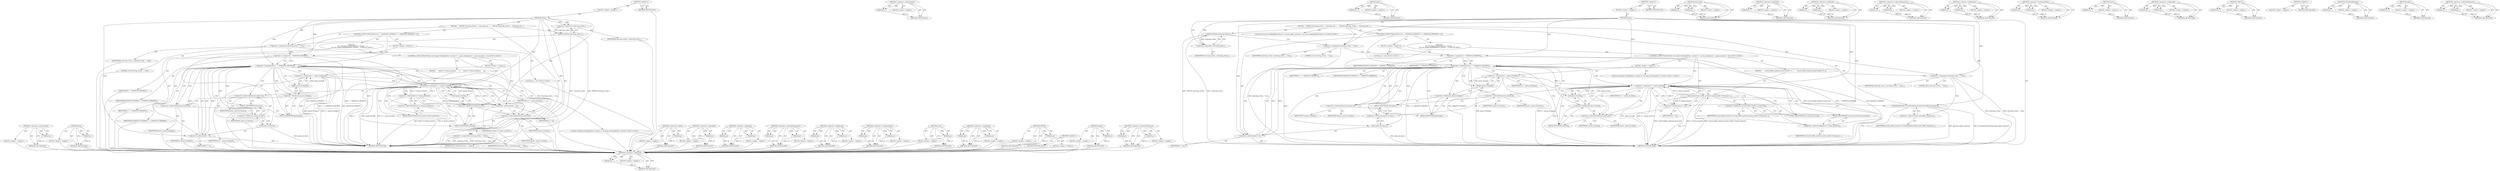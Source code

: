 digraph "&lt;operator&gt;.indirectFieldAccess" {
vulnerable_102 [label=<(METHOD,&lt;operator&gt;.preIncrement)>];
vulnerable_103 [label=<(PARAM,p1)>];
vulnerable_104 [label=<(BLOCK,&lt;empty&gt;,&lt;empty&gt;)>];
vulnerable_105 [label=<(METHOD_RETURN,ANY)>];
vulnerable_125 [label=<(METHOD,end)>];
vulnerable_126 [label=<(PARAM,p1)>];
vulnerable_127 [label=<(BLOCK,&lt;empty&gt;,&lt;empty&gt;)>];
vulnerable_128 [label=<(METHOD_RETURN,ANY)>];
vulnerable_6 [label=<(METHOD,&lt;global&gt;)<SUB>1</SUB>>];
vulnerable_7 [label=<(BLOCK,&lt;empty&gt;,&lt;empty&gt;)<SUB>1</SUB>>];
vulnerable_8 [label=<(METHOD,Clear)<SUB>1</SUB>>];
vulnerable_9 [label=<(BLOCK,{
   CHECK(!removing_writes_);
   removing_writ...,{
   CHECK(!removing_writes_);
   removing_writ...)<SUB>1</SUB>>];
vulnerable_10 [label=<(CHECK,CHECK(!removing_writes_))<SUB>2</SUB>>];
vulnerable_11 [label=<(&lt;operator&gt;.logicalNot,!removing_writes_)<SUB>2</SUB>>];
vulnerable_12 [label=<(IDENTIFIER,removing_writes_,!removing_writes_)<SUB>2</SUB>>];
vulnerable_13 [label=<(&lt;operator&gt;.assignment,removing_writes_ = true)<SUB>3</SUB>>];
vulnerable_14 [label=<(IDENTIFIER,removing_writes_,removing_writes_ = true)<SUB>3</SUB>>];
vulnerable_15 [label=<(LITERAL,true,removing_writes_ = true)<SUB>3</SUB>>];
vulnerable_16 [label=<(CONTROL_STRUCTURE,FOR,for (int i = MINIMUM_PRIORITY;i &lt;= MAXIMUM_PRIORITY;++i))<SUB>4</SUB>>];
vulnerable_17 [label=<(BLOCK,&lt;empty&gt;,&lt;empty&gt;)<SUB>4</SUB>>];
vulnerable_18 [label="<(LOCAL,int i: int)<SUB>4</SUB>>"];
vulnerable_19 [label=<(&lt;operator&gt;.assignment,i = MINIMUM_PRIORITY)<SUB>4</SUB>>];
vulnerable_20 [label=<(IDENTIFIER,i,i = MINIMUM_PRIORITY)<SUB>4</SUB>>];
vulnerable_21 [label=<(IDENTIFIER,MINIMUM_PRIORITY,i = MINIMUM_PRIORITY)<SUB>4</SUB>>];
vulnerable_22 [label=<(&lt;operator&gt;.lessEqualsThan,i &lt;= MAXIMUM_PRIORITY)<SUB>4</SUB>>];
vulnerable_23 [label=<(IDENTIFIER,i,i &lt;= MAXIMUM_PRIORITY)<SUB>4</SUB>>];
vulnerable_24 [label=<(IDENTIFIER,MAXIMUM_PRIORITY,i &lt;= MAXIMUM_PRIORITY)<SUB>4</SUB>>];
vulnerable_25 [label=<(&lt;operator&gt;.preIncrement,++i)<SUB>4</SUB>>];
vulnerable_26 [label=<(IDENTIFIER,i,++i)<SUB>4</SUB>>];
vulnerable_27 [label="<(BLOCK,{
     for (std::deque&lt;PendingWrite&gt;::iterator ...,{
     for (std::deque&lt;PendingWrite&gt;::iterator ...)<SUB>4</SUB>>"];
vulnerable_28 [label="<(CONTROL_STRUCTURE,FOR,for (std::deque&lt;PendingWrite&gt;::iterator it = queue_[i].begin();it != queue_[i].end();++it))<SUB>5</SUB>>"];
vulnerable_29 [label=<(BLOCK,&lt;empty&gt;,&lt;empty&gt;)<SUB>5</SUB>>];
vulnerable_30 [label="<(LOCAL,std.deque&lt;PendingWrite&gt;.iterator it: std.deque&lt;PendingWrite&gt;.iterator)<SUB>5</SUB>>"];
vulnerable_31 [label=<(&lt;operator&gt;.assignment,it = queue_[i].begin())<SUB>5</SUB>>];
vulnerable_32 [label=<(IDENTIFIER,it,it = queue_[i].begin())<SUB>5</SUB>>];
vulnerable_33 [label=<(begin,queue_[i].begin())<SUB>5</SUB>>];
vulnerable_34 [label=<(&lt;operator&gt;.fieldAccess,queue_[i].begin)<SUB>5</SUB>>];
vulnerable_35 [label=<(&lt;operator&gt;.indirectIndexAccess,queue_[i])<SUB>5</SUB>>];
vulnerable_36 [label=<(IDENTIFIER,queue_,queue_[i].begin())<SUB>5</SUB>>];
vulnerable_37 [label=<(IDENTIFIER,i,queue_[i].begin())<SUB>5</SUB>>];
vulnerable_38 [label=<(FIELD_IDENTIFIER,begin,begin)<SUB>5</SUB>>];
vulnerable_39 [label=<(&lt;operator&gt;.notEquals,it != queue_[i].end())<SUB>6</SUB>>];
vulnerable_40 [label=<(IDENTIFIER,it,it != queue_[i].end())<SUB>6</SUB>>];
vulnerable_41 [label=<(end,queue_[i].end())<SUB>6</SUB>>];
vulnerable_42 [label=<(&lt;operator&gt;.fieldAccess,queue_[i].end)<SUB>6</SUB>>];
vulnerable_43 [label=<(&lt;operator&gt;.indirectIndexAccess,queue_[i])<SUB>6</SUB>>];
vulnerable_44 [label=<(IDENTIFIER,queue_,queue_[i].end())<SUB>6</SUB>>];
vulnerable_45 [label=<(IDENTIFIER,i,queue_[i].end())<SUB>6</SUB>>];
vulnerable_46 [label=<(FIELD_IDENTIFIER,end,end)<SUB>6</SUB>>];
vulnerable_47 [label=<(&lt;operator&gt;.preIncrement,++it)<SUB>6</SUB>>];
vulnerable_48 [label=<(IDENTIFIER,it,++it)<SUB>6</SUB>>];
vulnerable_49 [label=<(BLOCK,{
      delete it-&gt;frame_producer;
     },{
      delete it-&gt;frame_producer;
     })<SUB>6</SUB>>];
vulnerable_50 [label=<(&lt;operator&gt;.delete,delete it-&gt;frame_producer)<SUB>7</SUB>>];
vulnerable_51 [label=<(&lt;operator&gt;.indirectFieldAccess,it-&gt;frame_producer)<SUB>7</SUB>>];
vulnerable_52 [label=<(IDENTIFIER,it,delete it-&gt;frame_producer)<SUB>7</SUB>>];
vulnerable_53 [label=<(FIELD_IDENTIFIER,frame_producer,frame_producer)<SUB>7</SUB>>];
vulnerable_54 [label=<(clear,queue_[i].clear())<SUB>9</SUB>>];
vulnerable_55 [label=<(&lt;operator&gt;.fieldAccess,queue_[i].clear)<SUB>9</SUB>>];
vulnerable_56 [label=<(&lt;operator&gt;.indirectIndexAccess,queue_[i])<SUB>9</SUB>>];
vulnerable_57 [label=<(IDENTIFIER,queue_,queue_[i].clear())<SUB>9</SUB>>];
vulnerable_58 [label=<(IDENTIFIER,i,queue_[i].clear())<SUB>9</SUB>>];
vulnerable_59 [label=<(FIELD_IDENTIFIER,clear,clear)<SUB>9</SUB>>];
vulnerable_60 [label=<(&lt;operator&gt;.assignment,removing_writes_ = false)<SUB>11</SUB>>];
vulnerable_61 [label=<(IDENTIFIER,removing_writes_,removing_writes_ = false)<SUB>11</SUB>>];
vulnerable_62 [label=<(LITERAL,false,removing_writes_ = false)<SUB>11</SUB>>];
vulnerable_63 [label=<(METHOD_RETURN,void)<SUB>1</SUB>>];
vulnerable_65 [label=<(METHOD_RETURN,ANY)<SUB>1</SUB>>];
vulnerable_129 [label=<(METHOD,&lt;operator&gt;.delete)>];
vulnerable_130 [label=<(PARAM,p1)>];
vulnerable_131 [label=<(BLOCK,&lt;empty&gt;,&lt;empty&gt;)>];
vulnerable_132 [label=<(METHOD_RETURN,ANY)>];
vulnerable_88 [label=<(METHOD,&lt;operator&gt;.logicalNot)>];
vulnerable_89 [label=<(PARAM,p1)>];
vulnerable_90 [label=<(BLOCK,&lt;empty&gt;,&lt;empty&gt;)>];
vulnerable_91 [label=<(METHOD_RETURN,ANY)>];
vulnerable_120 [label=<(METHOD,&lt;operator&gt;.notEquals)>];
vulnerable_121 [label=<(PARAM,p1)>];
vulnerable_122 [label=<(PARAM,p2)>];
vulnerable_123 [label=<(BLOCK,&lt;empty&gt;,&lt;empty&gt;)>];
vulnerable_124 [label=<(METHOD_RETURN,ANY)>];
vulnerable_115 [label=<(METHOD,&lt;operator&gt;.indirectIndexAccess)>];
vulnerable_116 [label=<(PARAM,p1)>];
vulnerable_117 [label=<(PARAM,p2)>];
vulnerable_118 [label=<(BLOCK,&lt;empty&gt;,&lt;empty&gt;)>];
vulnerable_119 [label=<(METHOD_RETURN,ANY)>];
vulnerable_110 [label=<(METHOD,&lt;operator&gt;.fieldAccess)>];
vulnerable_111 [label=<(PARAM,p1)>];
vulnerable_112 [label=<(PARAM,p2)>];
vulnerable_113 [label=<(BLOCK,&lt;empty&gt;,&lt;empty&gt;)>];
vulnerable_114 [label=<(METHOD_RETURN,ANY)>];
vulnerable_97 [label=<(METHOD,&lt;operator&gt;.lessEqualsThan)>];
vulnerable_98 [label=<(PARAM,p1)>];
vulnerable_99 [label=<(PARAM,p2)>];
vulnerable_100 [label=<(BLOCK,&lt;empty&gt;,&lt;empty&gt;)>];
vulnerable_101 [label=<(METHOD_RETURN,ANY)>];
vulnerable_138 [label=<(METHOD,clear)>];
vulnerable_139 [label=<(PARAM,p1)>];
vulnerable_140 [label=<(BLOCK,&lt;empty&gt;,&lt;empty&gt;)>];
vulnerable_141 [label=<(METHOD_RETURN,ANY)>];
vulnerable_92 [label=<(METHOD,&lt;operator&gt;.assignment)>];
vulnerable_93 [label=<(PARAM,p1)>];
vulnerable_94 [label=<(PARAM,p2)>];
vulnerable_95 [label=<(BLOCK,&lt;empty&gt;,&lt;empty&gt;)>];
vulnerable_96 [label=<(METHOD_RETURN,ANY)>];
vulnerable_84 [label=<(METHOD,CHECK)>];
vulnerable_85 [label=<(PARAM,p1)>];
vulnerable_86 [label=<(BLOCK,&lt;empty&gt;,&lt;empty&gt;)>];
vulnerable_87 [label=<(METHOD_RETURN,ANY)>];
vulnerable_78 [label=<(METHOD,&lt;global&gt;)<SUB>1</SUB>>];
vulnerable_79 [label=<(BLOCK,&lt;empty&gt;,&lt;empty&gt;)>];
vulnerable_80 [label=<(METHOD_RETURN,ANY)>];
vulnerable_106 [label=<(METHOD,begin)>];
vulnerable_107 [label=<(PARAM,p1)>];
vulnerable_108 [label=<(BLOCK,&lt;empty&gt;,&lt;empty&gt;)>];
vulnerable_109 [label=<(METHOD_RETURN,ANY)>];
vulnerable_133 [label=<(METHOD,&lt;operator&gt;.indirectFieldAccess)>];
vulnerable_134 [label=<(PARAM,p1)>];
vulnerable_135 [label=<(PARAM,p2)>];
vulnerable_136 [label=<(BLOCK,&lt;empty&gt;,&lt;empty&gt;)>];
vulnerable_137 [label=<(METHOD_RETURN,ANY)>];
fixed_156 [label=<(METHOD,&lt;operator&gt;.addressOf)>];
fixed_157 [label=<(PARAM,p1)>];
fixed_158 [label=<(BLOCK,&lt;empty&gt;,&lt;empty&gt;)>];
fixed_159 [label=<(METHOD_RETURN,ANY)>];
fixed_111 [label=<(METHOD,&lt;operator&gt;.preIncrement)>];
fixed_112 [label=<(PARAM,p1)>];
fixed_113 [label=<(BLOCK,&lt;empty&gt;,&lt;empty&gt;)>];
fixed_114 [label=<(METHOD_RETURN,ANY)>];
fixed_134 [label=<(METHOD,end)>];
fixed_135 [label=<(PARAM,p1)>];
fixed_136 [label=<(BLOCK,&lt;empty&gt;,&lt;empty&gt;)>];
fixed_137 [label=<(METHOD_RETURN,ANY)>];
fixed_6 [label=<(METHOD,&lt;global&gt;)<SUB>1</SUB>>];
fixed_7 [label=<(BLOCK,&lt;empty&gt;,&lt;empty&gt;)<SUB>1</SUB>>];
fixed_8 [label=<(METHOD,Clear)<SUB>1</SUB>>];
fixed_9 [label=<(BLOCK,{
   CHECK(!removing_writes_);
   removing_writ...,{
   CHECK(!removing_writes_);
   removing_writ...)<SUB>1</SUB>>];
fixed_10 [label=<(CHECK,CHECK(!removing_writes_))<SUB>2</SUB>>];
fixed_11 [label=<(&lt;operator&gt;.logicalNot,!removing_writes_)<SUB>2</SUB>>];
fixed_12 [label=<(IDENTIFIER,removing_writes_,!removing_writes_)<SUB>2</SUB>>];
fixed_13 [label=<(&lt;operator&gt;.assignment,removing_writes_ = true)<SUB>3</SUB>>];
fixed_14 [label=<(IDENTIFIER,removing_writes_,removing_writes_ = true)<SUB>3</SUB>>];
fixed_15 [label=<(LITERAL,true,removing_writes_ = true)<SUB>3</SUB>>];
fixed_16 [label="<(LOCAL,std.vector&lt;SpdyBufferProducer*&gt; erased_buffer_producers: std.vector&lt;SpdyBufferProducer*&gt;)<SUB>4</SUB>>"];
fixed_17 [label=<(CONTROL_STRUCTURE,FOR,for (int i = MINIMUM_PRIORITY;i &lt;= MAXIMUM_PRIORITY;++i))<SUB>6</SUB>>];
fixed_18 [label=<(BLOCK,&lt;empty&gt;,&lt;empty&gt;)<SUB>6</SUB>>];
fixed_19 [label="<(LOCAL,int i: int)<SUB>6</SUB>>"];
fixed_20 [label=<(&lt;operator&gt;.assignment,i = MINIMUM_PRIORITY)<SUB>6</SUB>>];
fixed_21 [label=<(IDENTIFIER,i,i = MINIMUM_PRIORITY)<SUB>6</SUB>>];
fixed_22 [label=<(IDENTIFIER,MINIMUM_PRIORITY,i = MINIMUM_PRIORITY)<SUB>6</SUB>>];
fixed_23 [label=<(&lt;operator&gt;.lessEqualsThan,i &lt;= MAXIMUM_PRIORITY)<SUB>6</SUB>>];
fixed_24 [label=<(IDENTIFIER,i,i &lt;= MAXIMUM_PRIORITY)<SUB>6</SUB>>];
fixed_25 [label=<(IDENTIFIER,MAXIMUM_PRIORITY,i &lt;= MAXIMUM_PRIORITY)<SUB>6</SUB>>];
fixed_26 [label=<(&lt;operator&gt;.preIncrement,++i)<SUB>6</SUB>>];
fixed_27 [label=<(IDENTIFIER,i,++i)<SUB>6</SUB>>];
fixed_28 [label="<(BLOCK,{
     for (std::deque&lt;PendingWrite&gt;::iterator ...,{
     for (std::deque&lt;PendingWrite&gt;::iterator ...)<SUB>6</SUB>>"];
fixed_29 [label="<(CONTROL_STRUCTURE,FOR,for (std::deque&lt;PendingWrite&gt;::iterator it = queue_[i].begin();it != queue_[i].end();++it))<SUB>7</SUB>>"];
fixed_30 [label=<(BLOCK,&lt;empty&gt;,&lt;empty&gt;)<SUB>7</SUB>>];
fixed_31 [label="<(LOCAL,std.deque&lt;PendingWrite&gt;.iterator it: std.deque&lt;PendingWrite&gt;.iterator)<SUB>7</SUB>>"];
fixed_32 [label=<(&lt;operator&gt;.assignment,it = queue_[i].begin())<SUB>7</SUB>>];
fixed_33 [label=<(IDENTIFIER,it,it = queue_[i].begin())<SUB>7</SUB>>];
fixed_34 [label=<(begin,queue_[i].begin())<SUB>7</SUB>>];
fixed_35 [label=<(&lt;operator&gt;.fieldAccess,queue_[i].begin)<SUB>7</SUB>>];
fixed_36 [label=<(&lt;operator&gt;.indirectIndexAccess,queue_[i])<SUB>7</SUB>>];
fixed_37 [label=<(IDENTIFIER,queue_,queue_[i].begin())<SUB>7</SUB>>];
fixed_38 [label=<(IDENTIFIER,i,queue_[i].begin())<SUB>7</SUB>>];
fixed_39 [label=<(FIELD_IDENTIFIER,begin,begin)<SUB>7</SUB>>];
fixed_40 [label=<(&lt;operator&gt;.notEquals,it != queue_[i].end())<SUB>8</SUB>>];
fixed_41 [label=<(IDENTIFIER,it,it != queue_[i].end())<SUB>8</SUB>>];
fixed_42 [label=<(end,queue_[i].end())<SUB>8</SUB>>];
fixed_43 [label=<(&lt;operator&gt;.fieldAccess,queue_[i].end)<SUB>8</SUB>>];
fixed_44 [label=<(&lt;operator&gt;.indirectIndexAccess,queue_[i])<SUB>8</SUB>>];
fixed_45 [label=<(IDENTIFIER,queue_,queue_[i].end())<SUB>8</SUB>>];
fixed_46 [label=<(IDENTIFIER,i,queue_[i].end())<SUB>8</SUB>>];
fixed_47 [label=<(FIELD_IDENTIFIER,end,end)<SUB>8</SUB>>];
fixed_48 [label=<(&lt;operator&gt;.preIncrement,++it)<SUB>8</SUB>>];
fixed_49 [label=<(IDENTIFIER,it,++it)<SUB>8</SUB>>];
fixed_50 [label=<(BLOCK,{
      erased_buffer_producers.push_back(it-&gt;f...,{
      erased_buffer_producers.push_back(it-&gt;f...)<SUB>8</SUB>>];
fixed_51 [label=<(push_back,erased_buffer_producers.push_back(it-&gt;frame_pro...)<SUB>9</SUB>>];
fixed_52 [label=<(&lt;operator&gt;.fieldAccess,erased_buffer_producers.push_back)<SUB>9</SUB>>];
fixed_53 [label=<(IDENTIFIER,erased_buffer_producers,erased_buffer_producers.push_back(it-&gt;frame_pro...)<SUB>9</SUB>>];
fixed_54 [label=<(FIELD_IDENTIFIER,push_back,push_back)<SUB>9</SUB>>];
fixed_55 [label=<(&lt;operator&gt;.indirectFieldAccess,it-&gt;frame_producer)<SUB>9</SUB>>];
fixed_56 [label=<(IDENTIFIER,it,erased_buffer_producers.push_back(it-&gt;frame_pro...)<SUB>9</SUB>>];
fixed_57 [label=<(FIELD_IDENTIFIER,frame_producer,frame_producer)<SUB>9</SUB>>];
fixed_58 [label=<(clear,queue_[i].clear())<SUB>11</SUB>>];
fixed_59 [label=<(&lt;operator&gt;.fieldAccess,queue_[i].clear)<SUB>11</SUB>>];
fixed_60 [label=<(&lt;operator&gt;.indirectIndexAccess,queue_[i])<SUB>11</SUB>>];
fixed_61 [label=<(IDENTIFIER,queue_,queue_[i].clear())<SUB>11</SUB>>];
fixed_62 [label=<(IDENTIFIER,i,queue_[i].clear())<SUB>11</SUB>>];
fixed_63 [label=<(FIELD_IDENTIFIER,clear,clear)<SUB>11</SUB>>];
fixed_64 [label=<(&lt;operator&gt;.assignment,removing_writes_ = false)<SUB>13</SUB>>];
fixed_65 [label=<(IDENTIFIER,removing_writes_,removing_writes_ = false)<SUB>13</SUB>>];
fixed_66 [label=<(LITERAL,false,removing_writes_ = false)<SUB>13</SUB>>];
fixed_67 [label=<(STLDeleteElements,STLDeleteElements(&amp;erased_buffer_producers))<SUB>14</SUB>>];
fixed_68 [label=<(&lt;operator&gt;.addressOf,&amp;erased_buffer_producers)<SUB>14</SUB>>];
fixed_69 [label=<(IDENTIFIER,erased_buffer_producers,STLDeleteElements(&amp;erased_buffer_producers))<SUB>14</SUB>>];
fixed_70 [label=<(METHOD_RETURN,void)<SUB>1</SUB>>];
fixed_72 [label=<(METHOD_RETURN,ANY)<SUB>1</SUB>>];
fixed_138 [label=<(METHOD,push_back)>];
fixed_139 [label=<(PARAM,p1)>];
fixed_140 [label=<(PARAM,p2)>];
fixed_141 [label=<(BLOCK,&lt;empty&gt;,&lt;empty&gt;)>];
fixed_142 [label=<(METHOD_RETURN,ANY)>];
fixed_97 [label=<(METHOD,&lt;operator&gt;.logicalNot)>];
fixed_98 [label=<(PARAM,p1)>];
fixed_99 [label=<(BLOCK,&lt;empty&gt;,&lt;empty&gt;)>];
fixed_100 [label=<(METHOD_RETURN,ANY)>];
fixed_129 [label=<(METHOD,&lt;operator&gt;.notEquals)>];
fixed_130 [label=<(PARAM,p1)>];
fixed_131 [label=<(PARAM,p2)>];
fixed_132 [label=<(BLOCK,&lt;empty&gt;,&lt;empty&gt;)>];
fixed_133 [label=<(METHOD_RETURN,ANY)>];
fixed_124 [label=<(METHOD,&lt;operator&gt;.indirectIndexAccess)>];
fixed_125 [label=<(PARAM,p1)>];
fixed_126 [label=<(PARAM,p2)>];
fixed_127 [label=<(BLOCK,&lt;empty&gt;,&lt;empty&gt;)>];
fixed_128 [label=<(METHOD_RETURN,ANY)>];
fixed_119 [label=<(METHOD,&lt;operator&gt;.fieldAccess)>];
fixed_120 [label=<(PARAM,p1)>];
fixed_121 [label=<(PARAM,p2)>];
fixed_122 [label=<(BLOCK,&lt;empty&gt;,&lt;empty&gt;)>];
fixed_123 [label=<(METHOD_RETURN,ANY)>];
fixed_106 [label=<(METHOD,&lt;operator&gt;.lessEqualsThan)>];
fixed_107 [label=<(PARAM,p1)>];
fixed_108 [label=<(PARAM,p2)>];
fixed_109 [label=<(BLOCK,&lt;empty&gt;,&lt;empty&gt;)>];
fixed_110 [label=<(METHOD_RETURN,ANY)>];
fixed_148 [label=<(METHOD,clear)>];
fixed_149 [label=<(PARAM,p1)>];
fixed_150 [label=<(BLOCK,&lt;empty&gt;,&lt;empty&gt;)>];
fixed_151 [label=<(METHOD_RETURN,ANY)>];
fixed_101 [label=<(METHOD,&lt;operator&gt;.assignment)>];
fixed_102 [label=<(PARAM,p1)>];
fixed_103 [label=<(PARAM,p2)>];
fixed_104 [label=<(BLOCK,&lt;empty&gt;,&lt;empty&gt;)>];
fixed_105 [label=<(METHOD_RETURN,ANY)>];
fixed_93 [label=<(METHOD,CHECK)>];
fixed_94 [label=<(PARAM,p1)>];
fixed_95 [label=<(BLOCK,&lt;empty&gt;,&lt;empty&gt;)>];
fixed_96 [label=<(METHOD_RETURN,ANY)>];
fixed_87 [label=<(METHOD,&lt;global&gt;)<SUB>1</SUB>>];
fixed_88 [label=<(BLOCK,&lt;empty&gt;,&lt;empty&gt;)>];
fixed_89 [label=<(METHOD_RETURN,ANY)>];
fixed_152 [label=<(METHOD,STLDeleteElements)>];
fixed_153 [label=<(PARAM,p1)>];
fixed_154 [label=<(BLOCK,&lt;empty&gt;,&lt;empty&gt;)>];
fixed_155 [label=<(METHOD_RETURN,ANY)>];
fixed_115 [label=<(METHOD,begin)>];
fixed_116 [label=<(PARAM,p1)>];
fixed_117 [label=<(BLOCK,&lt;empty&gt;,&lt;empty&gt;)>];
fixed_118 [label=<(METHOD_RETURN,ANY)>];
fixed_143 [label=<(METHOD,&lt;operator&gt;.indirectFieldAccess)>];
fixed_144 [label=<(PARAM,p1)>];
fixed_145 [label=<(PARAM,p2)>];
fixed_146 [label=<(BLOCK,&lt;empty&gt;,&lt;empty&gt;)>];
fixed_147 [label=<(METHOD_RETURN,ANY)>];
vulnerable_102 -> vulnerable_103  [key=0, label="AST: "];
vulnerable_102 -> vulnerable_103  [key=1, label="DDG: "];
vulnerable_102 -> vulnerable_104  [key=0, label="AST: "];
vulnerable_102 -> vulnerable_105  [key=0, label="AST: "];
vulnerable_102 -> vulnerable_105  [key=1, label="CFG: "];
vulnerable_103 -> vulnerable_105  [key=0, label="DDG: p1"];
vulnerable_104 -> fixed_156  [key=0];
vulnerable_105 -> fixed_156  [key=0];
vulnerable_125 -> vulnerable_126  [key=0, label="AST: "];
vulnerable_125 -> vulnerable_126  [key=1, label="DDG: "];
vulnerable_125 -> vulnerable_127  [key=0, label="AST: "];
vulnerable_125 -> vulnerable_128  [key=0, label="AST: "];
vulnerable_125 -> vulnerable_128  [key=1, label="CFG: "];
vulnerable_126 -> vulnerable_128  [key=0, label="DDG: p1"];
vulnerable_127 -> fixed_156  [key=0];
vulnerable_128 -> fixed_156  [key=0];
vulnerable_6 -> vulnerable_7  [key=0, label="AST: "];
vulnerable_6 -> vulnerable_65  [key=0, label="AST: "];
vulnerable_6 -> vulnerable_65  [key=1, label="CFG: "];
vulnerable_7 -> vulnerable_8  [key=0, label="AST: "];
vulnerable_8 -> vulnerable_9  [key=0, label="AST: "];
vulnerable_8 -> vulnerable_63  [key=0, label="AST: "];
vulnerable_8 -> vulnerable_11  [key=0, label="CFG: "];
vulnerable_8 -> vulnerable_11  [key=1, label="DDG: "];
vulnerable_8 -> vulnerable_13  [key=0, label="DDG: "];
vulnerable_8 -> vulnerable_60  [key=0, label="DDG: "];
vulnerable_8 -> vulnerable_19  [key=0, label="DDG: "];
vulnerable_8 -> vulnerable_22  [key=0, label="DDG: "];
vulnerable_8 -> vulnerable_25  [key=0, label="DDG: "];
vulnerable_8 -> vulnerable_39  [key=0, label="DDG: "];
vulnerable_8 -> vulnerable_47  [key=0, label="DDG: "];
vulnerable_9 -> vulnerable_10  [key=0, label="AST: "];
vulnerable_9 -> vulnerable_13  [key=0, label="AST: "];
vulnerable_9 -> vulnerable_16  [key=0, label="AST: "];
vulnerable_9 -> vulnerable_60  [key=0, label="AST: "];
vulnerable_10 -> vulnerable_11  [key=0, label="AST: "];
vulnerable_10 -> vulnerable_13  [key=0, label="CFG: "];
vulnerable_10 -> vulnerable_63  [key=0, label="DDG: !removing_writes_"];
vulnerable_10 -> vulnerable_63  [key=1, label="DDG: CHECK(!removing_writes_)"];
vulnerable_11 -> vulnerable_12  [key=0, label="AST: "];
vulnerable_11 -> vulnerable_10  [key=0, label="CFG: "];
vulnerable_11 -> vulnerable_10  [key=1, label="DDG: removing_writes_"];
vulnerable_12 -> fixed_156  [key=0];
vulnerable_13 -> vulnerable_14  [key=0, label="AST: "];
vulnerable_13 -> vulnerable_15  [key=0, label="AST: "];
vulnerable_13 -> vulnerable_19  [key=0, label="CFG: "];
vulnerable_13 -> vulnerable_63  [key=0, label="DDG: removing_writes_ = true"];
vulnerable_14 -> fixed_156  [key=0];
vulnerable_15 -> fixed_156  [key=0];
vulnerable_16 -> vulnerable_17  [key=0, label="AST: "];
vulnerable_16 -> vulnerable_22  [key=0, label="AST: "];
vulnerable_16 -> vulnerable_25  [key=0, label="AST: "];
vulnerable_16 -> vulnerable_27  [key=0, label="AST: "];
vulnerable_17 -> vulnerable_18  [key=0, label="AST: "];
vulnerable_17 -> vulnerable_19  [key=0, label="AST: "];
vulnerable_18 -> fixed_156  [key=0];
vulnerable_19 -> vulnerable_20  [key=0, label="AST: "];
vulnerable_19 -> vulnerable_21  [key=0, label="AST: "];
vulnerable_19 -> vulnerable_22  [key=0, label="CFG: "];
vulnerable_19 -> vulnerable_22  [key=1, label="DDG: i"];
vulnerable_19 -> vulnerable_63  [key=0, label="DDG: i = MINIMUM_PRIORITY"];
vulnerable_19 -> vulnerable_63  [key=1, label="DDG: MINIMUM_PRIORITY"];
vulnerable_20 -> fixed_156  [key=0];
vulnerable_21 -> fixed_156  [key=0];
vulnerable_22 -> vulnerable_23  [key=0, label="AST: "];
vulnerable_22 -> vulnerable_24  [key=0, label="AST: "];
vulnerable_22 -> vulnerable_35  [key=0, label="CFG: "];
vulnerable_22 -> vulnerable_35  [key=1, label="CDG: "];
vulnerable_22 -> vulnerable_60  [key=0, label="CFG: "];
vulnerable_22 -> vulnerable_63  [key=0, label="DDG: i"];
vulnerable_22 -> vulnerable_63  [key=1, label="DDG: i &lt;= MAXIMUM_PRIORITY"];
vulnerable_22 -> vulnerable_63  [key=2, label="DDG: MAXIMUM_PRIORITY"];
vulnerable_22 -> vulnerable_25  [key=0, label="DDG: i"];
vulnerable_22 -> vulnerable_25  [key=1, label="CDG: "];
vulnerable_22 -> vulnerable_34  [key=0, label="CDG: "];
vulnerable_22 -> vulnerable_33  [key=0, label="CDG: "];
vulnerable_22 -> vulnerable_42  [key=0, label="CDG: "];
vulnerable_22 -> vulnerable_46  [key=0, label="CDG: "];
vulnerable_22 -> vulnerable_38  [key=0, label="CDG: "];
vulnerable_22 -> vulnerable_56  [key=0, label="CDG: "];
vulnerable_22 -> vulnerable_22  [key=0, label="CDG: "];
vulnerable_22 -> vulnerable_41  [key=0, label="CDG: "];
vulnerable_22 -> vulnerable_59  [key=0, label="CDG: "];
vulnerable_22 -> vulnerable_55  [key=0, label="CDG: "];
vulnerable_22 -> vulnerable_54  [key=0, label="CDG: "];
vulnerable_22 -> vulnerable_39  [key=0, label="CDG: "];
vulnerable_22 -> vulnerable_31  [key=0, label="CDG: "];
vulnerable_22 -> vulnerable_43  [key=0, label="CDG: "];
vulnerable_23 -> fixed_156  [key=0];
vulnerable_24 -> fixed_156  [key=0];
vulnerable_25 -> vulnerable_26  [key=0, label="AST: "];
vulnerable_25 -> vulnerable_22  [key=0, label="CFG: "];
vulnerable_25 -> vulnerable_22  [key=1, label="DDG: i"];
vulnerable_25 -> vulnerable_63  [key=0, label="DDG: ++i"];
vulnerable_26 -> fixed_156  [key=0];
vulnerable_27 -> vulnerable_28  [key=0, label="AST: "];
vulnerable_27 -> vulnerable_54  [key=0, label="AST: "];
vulnerable_28 -> vulnerable_29  [key=0, label="AST: "];
vulnerable_28 -> vulnerable_39  [key=0, label="AST: "];
vulnerable_28 -> vulnerable_47  [key=0, label="AST: "];
vulnerable_28 -> vulnerable_49  [key=0, label="AST: "];
vulnerable_29 -> vulnerable_30  [key=0, label="AST: "];
vulnerable_29 -> vulnerable_31  [key=0, label="AST: "];
vulnerable_30 -> fixed_156  [key=0];
vulnerable_31 -> vulnerable_32  [key=0, label="AST: "];
vulnerable_31 -> vulnerable_33  [key=0, label="AST: "];
vulnerable_31 -> vulnerable_43  [key=0, label="CFG: "];
vulnerable_31 -> vulnerable_63  [key=0, label="DDG: queue_[i].begin()"];
vulnerable_31 -> vulnerable_63  [key=1, label="DDG: it = queue_[i].begin()"];
vulnerable_31 -> vulnerable_39  [key=0, label="DDG: it"];
vulnerable_32 -> fixed_156  [key=0];
vulnerable_33 -> vulnerable_34  [key=0, label="AST: "];
vulnerable_33 -> vulnerable_31  [key=0, label="CFG: "];
vulnerable_33 -> vulnerable_31  [key=1, label="DDG: queue_[i].begin"];
vulnerable_34 -> vulnerable_35  [key=0, label="AST: "];
vulnerable_34 -> vulnerable_38  [key=0, label="AST: "];
vulnerable_34 -> vulnerable_33  [key=0, label="CFG: "];
vulnerable_35 -> vulnerable_36  [key=0, label="AST: "];
vulnerable_35 -> vulnerable_37  [key=0, label="AST: "];
vulnerable_35 -> vulnerable_38  [key=0, label="CFG: "];
vulnerable_36 -> fixed_156  [key=0];
vulnerable_37 -> fixed_156  [key=0];
vulnerable_38 -> vulnerable_34  [key=0, label="CFG: "];
vulnerable_39 -> vulnerable_40  [key=0, label="AST: "];
vulnerable_39 -> vulnerable_41  [key=0, label="AST: "];
vulnerable_39 -> vulnerable_41  [key=1, label="CDG: "];
vulnerable_39 -> vulnerable_53  [key=0, label="CFG: "];
vulnerable_39 -> vulnerable_53  [key=1, label="CDG: "];
vulnerable_39 -> vulnerable_56  [key=0, label="CFG: "];
vulnerable_39 -> vulnerable_63  [key=0, label="DDG: it"];
vulnerable_39 -> vulnerable_63  [key=1, label="DDG: queue_[i].end()"];
vulnerable_39 -> vulnerable_63  [key=2, label="DDG: it != queue_[i].end()"];
vulnerable_39 -> vulnerable_47  [key=0, label="DDG: it"];
vulnerable_39 -> vulnerable_47  [key=1, label="CDG: "];
vulnerable_39 -> vulnerable_50  [key=0, label="DDG: it"];
vulnerable_39 -> vulnerable_50  [key=1, label="CDG: "];
vulnerable_39 -> vulnerable_42  [key=0, label="CDG: "];
vulnerable_39 -> vulnerable_51  [key=0, label="CDG: "];
vulnerable_39 -> vulnerable_46  [key=0, label="CDG: "];
vulnerable_39 -> vulnerable_39  [key=0, label="CDG: "];
vulnerable_39 -> vulnerable_43  [key=0, label="CDG: "];
vulnerable_40 -> fixed_156  [key=0];
vulnerable_41 -> vulnerable_42  [key=0, label="AST: "];
vulnerable_41 -> vulnerable_39  [key=0, label="CFG: "];
vulnerable_41 -> vulnerable_39  [key=1, label="DDG: queue_[i].end"];
vulnerable_42 -> vulnerable_43  [key=0, label="AST: "];
vulnerable_42 -> vulnerable_46  [key=0, label="AST: "];
vulnerable_42 -> vulnerable_41  [key=0, label="CFG: "];
vulnerable_43 -> vulnerable_44  [key=0, label="AST: "];
vulnerable_43 -> vulnerable_45  [key=0, label="AST: "];
vulnerable_43 -> vulnerable_46  [key=0, label="CFG: "];
vulnerable_44 -> fixed_156  [key=0];
vulnerable_45 -> fixed_156  [key=0];
vulnerable_46 -> vulnerable_42  [key=0, label="CFG: "];
vulnerable_47 -> vulnerable_48  [key=0, label="AST: "];
vulnerable_47 -> vulnerable_43  [key=0, label="CFG: "];
vulnerable_47 -> vulnerable_63  [key=0, label="DDG: ++it"];
vulnerable_47 -> vulnerable_39  [key=0, label="DDG: it"];
vulnerable_48 -> fixed_156  [key=0];
vulnerable_49 -> vulnerable_50  [key=0, label="AST: "];
vulnerable_50 -> vulnerable_51  [key=0, label="AST: "];
vulnerable_50 -> vulnerable_47  [key=0, label="CFG: "];
vulnerable_50 -> vulnerable_47  [key=1, label="DDG: it-&gt;frame_producer"];
vulnerable_50 -> vulnerable_63  [key=0, label="DDG: it-&gt;frame_producer"];
vulnerable_50 -> vulnerable_63  [key=1, label="DDG: delete it-&gt;frame_producer"];
vulnerable_50 -> vulnerable_39  [key=0, label="DDG: it-&gt;frame_producer"];
vulnerable_51 -> vulnerable_52  [key=0, label="AST: "];
vulnerable_51 -> vulnerable_53  [key=0, label="AST: "];
vulnerable_51 -> vulnerable_50  [key=0, label="CFG: "];
vulnerable_52 -> fixed_156  [key=0];
vulnerable_53 -> vulnerable_51  [key=0, label="CFG: "];
vulnerable_54 -> vulnerable_55  [key=0, label="AST: "];
vulnerable_54 -> vulnerable_25  [key=0, label="CFG: "];
vulnerable_54 -> vulnerable_63  [key=0, label="DDG: queue_[i].clear()"];
vulnerable_55 -> vulnerable_56  [key=0, label="AST: "];
vulnerable_55 -> vulnerable_59  [key=0, label="AST: "];
vulnerable_55 -> vulnerable_54  [key=0, label="CFG: "];
vulnerable_56 -> vulnerable_57  [key=0, label="AST: "];
vulnerable_56 -> vulnerable_58  [key=0, label="AST: "];
vulnerable_56 -> vulnerable_59  [key=0, label="CFG: "];
vulnerable_57 -> fixed_156  [key=0];
vulnerable_58 -> fixed_156  [key=0];
vulnerable_59 -> vulnerable_55  [key=0, label="CFG: "];
vulnerable_60 -> vulnerable_61  [key=0, label="AST: "];
vulnerable_60 -> vulnerable_62  [key=0, label="AST: "];
vulnerable_60 -> vulnerable_63  [key=0, label="CFG: "];
vulnerable_60 -> vulnerable_63  [key=1, label="DDG: removing_writes_"];
vulnerable_60 -> vulnerable_63  [key=2, label="DDG: removing_writes_ = false"];
vulnerable_61 -> fixed_156  [key=0];
vulnerable_62 -> fixed_156  [key=0];
vulnerable_63 -> fixed_156  [key=0];
vulnerable_65 -> fixed_156  [key=0];
vulnerable_129 -> vulnerable_130  [key=0, label="AST: "];
vulnerable_129 -> vulnerable_130  [key=1, label="DDG: "];
vulnerable_129 -> vulnerable_131  [key=0, label="AST: "];
vulnerable_129 -> vulnerable_132  [key=0, label="AST: "];
vulnerable_129 -> vulnerable_132  [key=1, label="CFG: "];
vulnerable_130 -> vulnerable_132  [key=0, label="DDG: p1"];
vulnerable_131 -> fixed_156  [key=0];
vulnerable_132 -> fixed_156  [key=0];
vulnerable_88 -> vulnerable_89  [key=0, label="AST: "];
vulnerable_88 -> vulnerable_89  [key=1, label="DDG: "];
vulnerable_88 -> vulnerable_90  [key=0, label="AST: "];
vulnerable_88 -> vulnerable_91  [key=0, label="AST: "];
vulnerable_88 -> vulnerable_91  [key=1, label="CFG: "];
vulnerable_89 -> vulnerable_91  [key=0, label="DDG: p1"];
vulnerable_90 -> fixed_156  [key=0];
vulnerable_91 -> fixed_156  [key=0];
vulnerable_120 -> vulnerable_121  [key=0, label="AST: "];
vulnerable_120 -> vulnerable_121  [key=1, label="DDG: "];
vulnerable_120 -> vulnerable_123  [key=0, label="AST: "];
vulnerable_120 -> vulnerable_122  [key=0, label="AST: "];
vulnerable_120 -> vulnerable_122  [key=1, label="DDG: "];
vulnerable_120 -> vulnerable_124  [key=0, label="AST: "];
vulnerable_120 -> vulnerable_124  [key=1, label="CFG: "];
vulnerable_121 -> vulnerable_124  [key=0, label="DDG: p1"];
vulnerable_122 -> vulnerable_124  [key=0, label="DDG: p2"];
vulnerable_123 -> fixed_156  [key=0];
vulnerable_124 -> fixed_156  [key=0];
vulnerable_115 -> vulnerable_116  [key=0, label="AST: "];
vulnerable_115 -> vulnerable_116  [key=1, label="DDG: "];
vulnerable_115 -> vulnerable_118  [key=0, label="AST: "];
vulnerable_115 -> vulnerable_117  [key=0, label="AST: "];
vulnerable_115 -> vulnerable_117  [key=1, label="DDG: "];
vulnerable_115 -> vulnerable_119  [key=0, label="AST: "];
vulnerable_115 -> vulnerable_119  [key=1, label="CFG: "];
vulnerable_116 -> vulnerable_119  [key=0, label="DDG: p1"];
vulnerable_117 -> vulnerable_119  [key=0, label="DDG: p2"];
vulnerable_118 -> fixed_156  [key=0];
vulnerable_119 -> fixed_156  [key=0];
vulnerable_110 -> vulnerable_111  [key=0, label="AST: "];
vulnerable_110 -> vulnerable_111  [key=1, label="DDG: "];
vulnerable_110 -> vulnerable_113  [key=0, label="AST: "];
vulnerable_110 -> vulnerable_112  [key=0, label="AST: "];
vulnerable_110 -> vulnerable_112  [key=1, label="DDG: "];
vulnerable_110 -> vulnerable_114  [key=0, label="AST: "];
vulnerable_110 -> vulnerable_114  [key=1, label="CFG: "];
vulnerable_111 -> vulnerable_114  [key=0, label="DDG: p1"];
vulnerable_112 -> vulnerable_114  [key=0, label="DDG: p2"];
vulnerable_113 -> fixed_156  [key=0];
vulnerable_114 -> fixed_156  [key=0];
vulnerable_97 -> vulnerable_98  [key=0, label="AST: "];
vulnerable_97 -> vulnerable_98  [key=1, label="DDG: "];
vulnerable_97 -> vulnerable_100  [key=0, label="AST: "];
vulnerable_97 -> vulnerable_99  [key=0, label="AST: "];
vulnerable_97 -> vulnerable_99  [key=1, label="DDG: "];
vulnerable_97 -> vulnerable_101  [key=0, label="AST: "];
vulnerable_97 -> vulnerable_101  [key=1, label="CFG: "];
vulnerable_98 -> vulnerable_101  [key=0, label="DDG: p1"];
vulnerable_99 -> vulnerable_101  [key=0, label="DDG: p2"];
vulnerable_100 -> fixed_156  [key=0];
vulnerable_101 -> fixed_156  [key=0];
vulnerable_138 -> vulnerable_139  [key=0, label="AST: "];
vulnerable_138 -> vulnerable_139  [key=1, label="DDG: "];
vulnerable_138 -> vulnerable_140  [key=0, label="AST: "];
vulnerable_138 -> vulnerable_141  [key=0, label="AST: "];
vulnerable_138 -> vulnerable_141  [key=1, label="CFG: "];
vulnerable_139 -> vulnerable_141  [key=0, label="DDG: p1"];
vulnerable_140 -> fixed_156  [key=0];
vulnerable_141 -> fixed_156  [key=0];
vulnerable_92 -> vulnerable_93  [key=0, label="AST: "];
vulnerable_92 -> vulnerable_93  [key=1, label="DDG: "];
vulnerable_92 -> vulnerable_95  [key=0, label="AST: "];
vulnerable_92 -> vulnerable_94  [key=0, label="AST: "];
vulnerable_92 -> vulnerable_94  [key=1, label="DDG: "];
vulnerable_92 -> vulnerable_96  [key=0, label="AST: "];
vulnerable_92 -> vulnerable_96  [key=1, label="CFG: "];
vulnerable_93 -> vulnerable_96  [key=0, label="DDG: p1"];
vulnerable_94 -> vulnerable_96  [key=0, label="DDG: p2"];
vulnerable_95 -> fixed_156  [key=0];
vulnerable_96 -> fixed_156  [key=0];
vulnerable_84 -> vulnerable_85  [key=0, label="AST: "];
vulnerable_84 -> vulnerable_85  [key=1, label="DDG: "];
vulnerable_84 -> vulnerable_86  [key=0, label="AST: "];
vulnerable_84 -> vulnerable_87  [key=0, label="AST: "];
vulnerable_84 -> vulnerable_87  [key=1, label="CFG: "];
vulnerable_85 -> vulnerable_87  [key=0, label="DDG: p1"];
vulnerable_86 -> fixed_156  [key=0];
vulnerable_87 -> fixed_156  [key=0];
vulnerable_78 -> vulnerable_79  [key=0, label="AST: "];
vulnerable_78 -> vulnerable_80  [key=0, label="AST: "];
vulnerable_78 -> vulnerable_80  [key=1, label="CFG: "];
vulnerable_79 -> fixed_156  [key=0];
vulnerable_80 -> fixed_156  [key=0];
vulnerable_106 -> vulnerable_107  [key=0, label="AST: "];
vulnerable_106 -> vulnerable_107  [key=1, label="DDG: "];
vulnerable_106 -> vulnerable_108  [key=0, label="AST: "];
vulnerable_106 -> vulnerable_109  [key=0, label="AST: "];
vulnerable_106 -> vulnerable_109  [key=1, label="CFG: "];
vulnerable_107 -> vulnerable_109  [key=0, label="DDG: p1"];
vulnerable_108 -> fixed_156  [key=0];
vulnerable_109 -> fixed_156  [key=0];
vulnerable_133 -> vulnerable_134  [key=0, label="AST: "];
vulnerable_133 -> vulnerable_134  [key=1, label="DDG: "];
vulnerable_133 -> vulnerable_136  [key=0, label="AST: "];
vulnerable_133 -> vulnerable_135  [key=0, label="AST: "];
vulnerable_133 -> vulnerable_135  [key=1, label="DDG: "];
vulnerable_133 -> vulnerable_137  [key=0, label="AST: "];
vulnerable_133 -> vulnerable_137  [key=1, label="CFG: "];
vulnerable_134 -> vulnerable_137  [key=0, label="DDG: p1"];
vulnerable_135 -> vulnerable_137  [key=0, label="DDG: p2"];
vulnerable_136 -> fixed_156  [key=0];
vulnerable_137 -> fixed_156  [key=0];
fixed_156 -> fixed_157  [key=0, label="AST: "];
fixed_156 -> fixed_157  [key=1, label="DDG: "];
fixed_156 -> fixed_158  [key=0, label="AST: "];
fixed_156 -> fixed_159  [key=0, label="AST: "];
fixed_156 -> fixed_159  [key=1, label="CFG: "];
fixed_157 -> fixed_159  [key=0, label="DDG: p1"];
fixed_111 -> fixed_112  [key=0, label="AST: "];
fixed_111 -> fixed_112  [key=1, label="DDG: "];
fixed_111 -> fixed_113  [key=0, label="AST: "];
fixed_111 -> fixed_114  [key=0, label="AST: "];
fixed_111 -> fixed_114  [key=1, label="CFG: "];
fixed_112 -> fixed_114  [key=0, label="DDG: p1"];
fixed_134 -> fixed_135  [key=0, label="AST: "];
fixed_134 -> fixed_135  [key=1, label="DDG: "];
fixed_134 -> fixed_136  [key=0, label="AST: "];
fixed_134 -> fixed_137  [key=0, label="AST: "];
fixed_134 -> fixed_137  [key=1, label="CFG: "];
fixed_135 -> fixed_137  [key=0, label="DDG: p1"];
fixed_6 -> fixed_7  [key=0, label="AST: "];
fixed_6 -> fixed_72  [key=0, label="AST: "];
fixed_6 -> fixed_72  [key=1, label="CFG: "];
fixed_7 -> fixed_8  [key=0, label="AST: "];
fixed_8 -> fixed_9  [key=0, label="AST: "];
fixed_8 -> fixed_70  [key=0, label="AST: "];
fixed_8 -> fixed_11  [key=0, label="CFG: "];
fixed_8 -> fixed_11  [key=1, label="DDG: "];
fixed_8 -> fixed_13  [key=0, label="DDG: "];
fixed_8 -> fixed_64  [key=0, label="DDG: "];
fixed_8 -> fixed_67  [key=0, label="DDG: "];
fixed_8 -> fixed_20  [key=0, label="DDG: "];
fixed_8 -> fixed_23  [key=0, label="DDG: "];
fixed_8 -> fixed_26  [key=0, label="DDG: "];
fixed_8 -> fixed_40  [key=0, label="DDG: "];
fixed_8 -> fixed_48  [key=0, label="DDG: "];
fixed_9 -> fixed_10  [key=0, label="AST: "];
fixed_9 -> fixed_13  [key=0, label="AST: "];
fixed_9 -> fixed_16  [key=0, label="AST: "];
fixed_9 -> fixed_17  [key=0, label="AST: "];
fixed_9 -> fixed_64  [key=0, label="AST: "];
fixed_9 -> fixed_67  [key=0, label="AST: "];
fixed_10 -> fixed_11  [key=0, label="AST: "];
fixed_10 -> fixed_13  [key=0, label="CFG: "];
fixed_10 -> fixed_70  [key=0, label="DDG: !removing_writes_"];
fixed_10 -> fixed_70  [key=1, label="DDG: CHECK(!removing_writes_)"];
fixed_11 -> fixed_12  [key=0, label="AST: "];
fixed_11 -> fixed_10  [key=0, label="CFG: "];
fixed_11 -> fixed_10  [key=1, label="DDG: removing_writes_"];
fixed_13 -> fixed_14  [key=0, label="AST: "];
fixed_13 -> fixed_15  [key=0, label="AST: "];
fixed_13 -> fixed_20  [key=0, label="CFG: "];
fixed_13 -> fixed_70  [key=0, label="DDG: removing_writes_ = true"];
fixed_17 -> fixed_18  [key=0, label="AST: "];
fixed_17 -> fixed_23  [key=0, label="AST: "];
fixed_17 -> fixed_26  [key=0, label="AST: "];
fixed_17 -> fixed_28  [key=0, label="AST: "];
fixed_18 -> fixed_19  [key=0, label="AST: "];
fixed_18 -> fixed_20  [key=0, label="AST: "];
fixed_20 -> fixed_21  [key=0, label="AST: "];
fixed_20 -> fixed_22  [key=0, label="AST: "];
fixed_20 -> fixed_23  [key=0, label="CFG: "];
fixed_20 -> fixed_23  [key=1, label="DDG: i"];
fixed_20 -> fixed_70  [key=0, label="DDG: i = MINIMUM_PRIORITY"];
fixed_20 -> fixed_70  [key=1, label="DDG: MINIMUM_PRIORITY"];
fixed_23 -> fixed_24  [key=0, label="AST: "];
fixed_23 -> fixed_25  [key=0, label="AST: "];
fixed_23 -> fixed_36  [key=0, label="CFG: "];
fixed_23 -> fixed_36  [key=1, label="CDG: "];
fixed_23 -> fixed_64  [key=0, label="CFG: "];
fixed_23 -> fixed_70  [key=0, label="DDG: i"];
fixed_23 -> fixed_70  [key=1, label="DDG: i &lt;= MAXIMUM_PRIORITY"];
fixed_23 -> fixed_70  [key=2, label="DDG: MAXIMUM_PRIORITY"];
fixed_23 -> fixed_26  [key=0, label="DDG: i"];
fixed_23 -> fixed_26  [key=1, label="CDG: "];
fixed_23 -> fixed_47  [key=0, label="CDG: "];
fixed_23 -> fixed_34  [key=0, label="CDG: "];
fixed_23 -> fixed_32  [key=0, label="CDG: "];
fixed_23 -> fixed_58  [key=0, label="CDG: "];
fixed_23 -> fixed_60  [key=0, label="CDG: "];
fixed_23 -> fixed_42  [key=0, label="CDG: "];
fixed_23 -> fixed_23  [key=0, label="CDG: "];
fixed_23 -> fixed_63  [key=0, label="CDG: "];
fixed_23 -> fixed_40  [key=0, label="CDG: "];
fixed_23 -> fixed_59  [key=0, label="CDG: "];
fixed_23 -> fixed_44  [key=0, label="CDG: "];
fixed_23 -> fixed_35  [key=0, label="CDG: "];
fixed_23 -> fixed_39  [key=0, label="CDG: "];
fixed_23 -> fixed_43  [key=0, label="CDG: "];
fixed_26 -> fixed_27  [key=0, label="AST: "];
fixed_26 -> fixed_23  [key=0, label="CFG: "];
fixed_26 -> fixed_23  [key=1, label="DDG: i"];
fixed_26 -> fixed_70  [key=0, label="DDG: ++i"];
fixed_28 -> fixed_29  [key=0, label="AST: "];
fixed_28 -> fixed_58  [key=0, label="AST: "];
fixed_29 -> fixed_30  [key=0, label="AST: "];
fixed_29 -> fixed_40  [key=0, label="AST: "];
fixed_29 -> fixed_48  [key=0, label="AST: "];
fixed_29 -> fixed_50  [key=0, label="AST: "];
fixed_30 -> fixed_31  [key=0, label="AST: "];
fixed_30 -> fixed_32  [key=0, label="AST: "];
fixed_32 -> fixed_33  [key=0, label="AST: "];
fixed_32 -> fixed_34  [key=0, label="AST: "];
fixed_32 -> fixed_44  [key=0, label="CFG: "];
fixed_32 -> fixed_70  [key=0, label="DDG: queue_[i].begin()"];
fixed_32 -> fixed_70  [key=1, label="DDG: it = queue_[i].begin()"];
fixed_32 -> fixed_40  [key=0, label="DDG: it"];
fixed_34 -> fixed_35  [key=0, label="AST: "];
fixed_34 -> fixed_32  [key=0, label="CFG: "];
fixed_34 -> fixed_32  [key=1, label="DDG: queue_[i].begin"];
fixed_35 -> fixed_36  [key=0, label="AST: "];
fixed_35 -> fixed_39  [key=0, label="AST: "];
fixed_35 -> fixed_34  [key=0, label="CFG: "];
fixed_36 -> fixed_37  [key=0, label="AST: "];
fixed_36 -> fixed_38  [key=0, label="AST: "];
fixed_36 -> fixed_39  [key=0, label="CFG: "];
fixed_39 -> fixed_35  [key=0, label="CFG: "];
fixed_40 -> fixed_41  [key=0, label="AST: "];
fixed_40 -> fixed_42  [key=0, label="AST: "];
fixed_40 -> fixed_42  [key=1, label="CDG: "];
fixed_40 -> fixed_54  [key=0, label="CFG: "];
fixed_40 -> fixed_54  [key=1, label="CDG: "];
fixed_40 -> fixed_60  [key=0, label="CFG: "];
fixed_40 -> fixed_70  [key=0, label="DDG: it"];
fixed_40 -> fixed_70  [key=1, label="DDG: queue_[i].end()"];
fixed_40 -> fixed_70  [key=2, label="DDG: it != queue_[i].end()"];
fixed_40 -> fixed_48  [key=0, label="DDG: it"];
fixed_40 -> fixed_48  [key=1, label="CDG: "];
fixed_40 -> fixed_51  [key=0, label="DDG: it"];
fixed_40 -> fixed_51  [key=1, label="CDG: "];
fixed_40 -> fixed_47  [key=0, label="CDG: "];
fixed_40 -> fixed_57  [key=0, label="CDG: "];
fixed_40 -> fixed_52  [key=0, label="CDG: "];
fixed_40 -> fixed_40  [key=0, label="CDG: "];
fixed_40 -> fixed_44  [key=0, label="CDG: "];
fixed_40 -> fixed_55  [key=0, label="CDG: "];
fixed_40 -> fixed_43  [key=0, label="CDG: "];
fixed_42 -> fixed_43  [key=0, label="AST: "];
fixed_42 -> fixed_40  [key=0, label="CFG: "];
fixed_42 -> fixed_40  [key=1, label="DDG: queue_[i].end"];
fixed_43 -> fixed_44  [key=0, label="AST: "];
fixed_43 -> fixed_47  [key=0, label="AST: "];
fixed_43 -> fixed_42  [key=0, label="CFG: "];
fixed_44 -> fixed_45  [key=0, label="AST: "];
fixed_44 -> fixed_46  [key=0, label="AST: "];
fixed_44 -> fixed_47  [key=0, label="CFG: "];
fixed_47 -> fixed_43  [key=0, label="CFG: "];
fixed_48 -> fixed_49  [key=0, label="AST: "];
fixed_48 -> fixed_44  [key=0, label="CFG: "];
fixed_48 -> fixed_70  [key=0, label="DDG: ++it"];
fixed_48 -> fixed_40  [key=0, label="DDG: it"];
fixed_50 -> fixed_51  [key=0, label="AST: "];
fixed_51 -> fixed_52  [key=0, label="AST: "];
fixed_51 -> fixed_55  [key=0, label="AST: "];
fixed_51 -> fixed_48  [key=0, label="CFG: "];
fixed_51 -> fixed_48  [key=1, label="DDG: it-&gt;frame_producer"];
fixed_51 -> fixed_70  [key=0, label="DDG: erased_buffer_producers.push_back"];
fixed_51 -> fixed_70  [key=1, label="DDG: it-&gt;frame_producer"];
fixed_51 -> fixed_70  [key=2, label="DDG: erased_buffer_producers.push_back(it-&gt;frame_producer)"];
fixed_51 -> fixed_67  [key=0, label="DDG: erased_buffer_producers.push_back"];
fixed_51 -> fixed_40  [key=0, label="DDG: it-&gt;frame_producer"];
fixed_52 -> fixed_53  [key=0, label="AST: "];
fixed_52 -> fixed_54  [key=0, label="AST: "];
fixed_52 -> fixed_57  [key=0, label="CFG: "];
fixed_54 -> fixed_52  [key=0, label="CFG: "];
fixed_55 -> fixed_56  [key=0, label="AST: "];
fixed_55 -> fixed_57  [key=0, label="AST: "];
fixed_55 -> fixed_51  [key=0, label="CFG: "];
fixed_57 -> fixed_55  [key=0, label="CFG: "];
fixed_58 -> fixed_59  [key=0, label="AST: "];
fixed_58 -> fixed_26  [key=0, label="CFG: "];
fixed_58 -> fixed_70  [key=0, label="DDG: queue_[i].clear()"];
fixed_59 -> fixed_60  [key=0, label="AST: "];
fixed_59 -> fixed_63  [key=0, label="AST: "];
fixed_59 -> fixed_58  [key=0, label="CFG: "];
fixed_60 -> fixed_61  [key=0, label="AST: "];
fixed_60 -> fixed_62  [key=0, label="AST: "];
fixed_60 -> fixed_63  [key=0, label="CFG: "];
fixed_63 -> fixed_59  [key=0, label="CFG: "];
fixed_64 -> fixed_65  [key=0, label="AST: "];
fixed_64 -> fixed_66  [key=0, label="AST: "];
fixed_64 -> fixed_68  [key=0, label="CFG: "];
fixed_64 -> fixed_70  [key=0, label="DDG: removing_writes_"];
fixed_64 -> fixed_70  [key=1, label="DDG: removing_writes_ = false"];
fixed_67 -> fixed_68  [key=0, label="AST: "];
fixed_67 -> fixed_70  [key=0, label="CFG: "];
fixed_67 -> fixed_70  [key=1, label="DDG: &amp;erased_buffer_producers"];
fixed_67 -> fixed_70  [key=2, label="DDG: STLDeleteElements(&amp;erased_buffer_producers)"];
fixed_68 -> fixed_69  [key=0, label="AST: "];
fixed_68 -> fixed_67  [key=0, label="CFG: "];
fixed_138 -> fixed_139  [key=0, label="AST: "];
fixed_138 -> fixed_139  [key=1, label="DDG: "];
fixed_138 -> fixed_141  [key=0, label="AST: "];
fixed_138 -> fixed_140  [key=0, label="AST: "];
fixed_138 -> fixed_140  [key=1, label="DDG: "];
fixed_138 -> fixed_142  [key=0, label="AST: "];
fixed_138 -> fixed_142  [key=1, label="CFG: "];
fixed_139 -> fixed_142  [key=0, label="DDG: p1"];
fixed_140 -> fixed_142  [key=0, label="DDG: p2"];
fixed_97 -> fixed_98  [key=0, label="AST: "];
fixed_97 -> fixed_98  [key=1, label="DDG: "];
fixed_97 -> fixed_99  [key=0, label="AST: "];
fixed_97 -> fixed_100  [key=0, label="AST: "];
fixed_97 -> fixed_100  [key=1, label="CFG: "];
fixed_98 -> fixed_100  [key=0, label="DDG: p1"];
fixed_129 -> fixed_130  [key=0, label="AST: "];
fixed_129 -> fixed_130  [key=1, label="DDG: "];
fixed_129 -> fixed_132  [key=0, label="AST: "];
fixed_129 -> fixed_131  [key=0, label="AST: "];
fixed_129 -> fixed_131  [key=1, label="DDG: "];
fixed_129 -> fixed_133  [key=0, label="AST: "];
fixed_129 -> fixed_133  [key=1, label="CFG: "];
fixed_130 -> fixed_133  [key=0, label="DDG: p1"];
fixed_131 -> fixed_133  [key=0, label="DDG: p2"];
fixed_124 -> fixed_125  [key=0, label="AST: "];
fixed_124 -> fixed_125  [key=1, label="DDG: "];
fixed_124 -> fixed_127  [key=0, label="AST: "];
fixed_124 -> fixed_126  [key=0, label="AST: "];
fixed_124 -> fixed_126  [key=1, label="DDG: "];
fixed_124 -> fixed_128  [key=0, label="AST: "];
fixed_124 -> fixed_128  [key=1, label="CFG: "];
fixed_125 -> fixed_128  [key=0, label="DDG: p1"];
fixed_126 -> fixed_128  [key=0, label="DDG: p2"];
fixed_119 -> fixed_120  [key=0, label="AST: "];
fixed_119 -> fixed_120  [key=1, label="DDG: "];
fixed_119 -> fixed_122  [key=0, label="AST: "];
fixed_119 -> fixed_121  [key=0, label="AST: "];
fixed_119 -> fixed_121  [key=1, label="DDG: "];
fixed_119 -> fixed_123  [key=0, label="AST: "];
fixed_119 -> fixed_123  [key=1, label="CFG: "];
fixed_120 -> fixed_123  [key=0, label="DDG: p1"];
fixed_121 -> fixed_123  [key=0, label="DDG: p2"];
fixed_106 -> fixed_107  [key=0, label="AST: "];
fixed_106 -> fixed_107  [key=1, label="DDG: "];
fixed_106 -> fixed_109  [key=0, label="AST: "];
fixed_106 -> fixed_108  [key=0, label="AST: "];
fixed_106 -> fixed_108  [key=1, label="DDG: "];
fixed_106 -> fixed_110  [key=0, label="AST: "];
fixed_106 -> fixed_110  [key=1, label="CFG: "];
fixed_107 -> fixed_110  [key=0, label="DDG: p1"];
fixed_108 -> fixed_110  [key=0, label="DDG: p2"];
fixed_148 -> fixed_149  [key=0, label="AST: "];
fixed_148 -> fixed_149  [key=1, label="DDG: "];
fixed_148 -> fixed_150  [key=0, label="AST: "];
fixed_148 -> fixed_151  [key=0, label="AST: "];
fixed_148 -> fixed_151  [key=1, label="CFG: "];
fixed_149 -> fixed_151  [key=0, label="DDG: p1"];
fixed_101 -> fixed_102  [key=0, label="AST: "];
fixed_101 -> fixed_102  [key=1, label="DDG: "];
fixed_101 -> fixed_104  [key=0, label="AST: "];
fixed_101 -> fixed_103  [key=0, label="AST: "];
fixed_101 -> fixed_103  [key=1, label="DDG: "];
fixed_101 -> fixed_105  [key=0, label="AST: "];
fixed_101 -> fixed_105  [key=1, label="CFG: "];
fixed_102 -> fixed_105  [key=0, label="DDG: p1"];
fixed_103 -> fixed_105  [key=0, label="DDG: p2"];
fixed_93 -> fixed_94  [key=0, label="AST: "];
fixed_93 -> fixed_94  [key=1, label="DDG: "];
fixed_93 -> fixed_95  [key=0, label="AST: "];
fixed_93 -> fixed_96  [key=0, label="AST: "];
fixed_93 -> fixed_96  [key=1, label="CFG: "];
fixed_94 -> fixed_96  [key=0, label="DDG: p1"];
fixed_87 -> fixed_88  [key=0, label="AST: "];
fixed_87 -> fixed_89  [key=0, label="AST: "];
fixed_87 -> fixed_89  [key=1, label="CFG: "];
fixed_152 -> fixed_153  [key=0, label="AST: "];
fixed_152 -> fixed_153  [key=1, label="DDG: "];
fixed_152 -> fixed_154  [key=0, label="AST: "];
fixed_152 -> fixed_155  [key=0, label="AST: "];
fixed_152 -> fixed_155  [key=1, label="CFG: "];
fixed_153 -> fixed_155  [key=0, label="DDG: p1"];
fixed_115 -> fixed_116  [key=0, label="AST: "];
fixed_115 -> fixed_116  [key=1, label="DDG: "];
fixed_115 -> fixed_117  [key=0, label="AST: "];
fixed_115 -> fixed_118  [key=0, label="AST: "];
fixed_115 -> fixed_118  [key=1, label="CFG: "];
fixed_116 -> fixed_118  [key=0, label="DDG: p1"];
fixed_143 -> fixed_144  [key=0, label="AST: "];
fixed_143 -> fixed_144  [key=1, label="DDG: "];
fixed_143 -> fixed_146  [key=0, label="AST: "];
fixed_143 -> fixed_145  [key=0, label="AST: "];
fixed_143 -> fixed_145  [key=1, label="DDG: "];
fixed_143 -> fixed_147  [key=0, label="AST: "];
fixed_143 -> fixed_147  [key=1, label="CFG: "];
fixed_144 -> fixed_147  [key=0, label="DDG: p1"];
fixed_145 -> fixed_147  [key=0, label="DDG: p2"];
}
